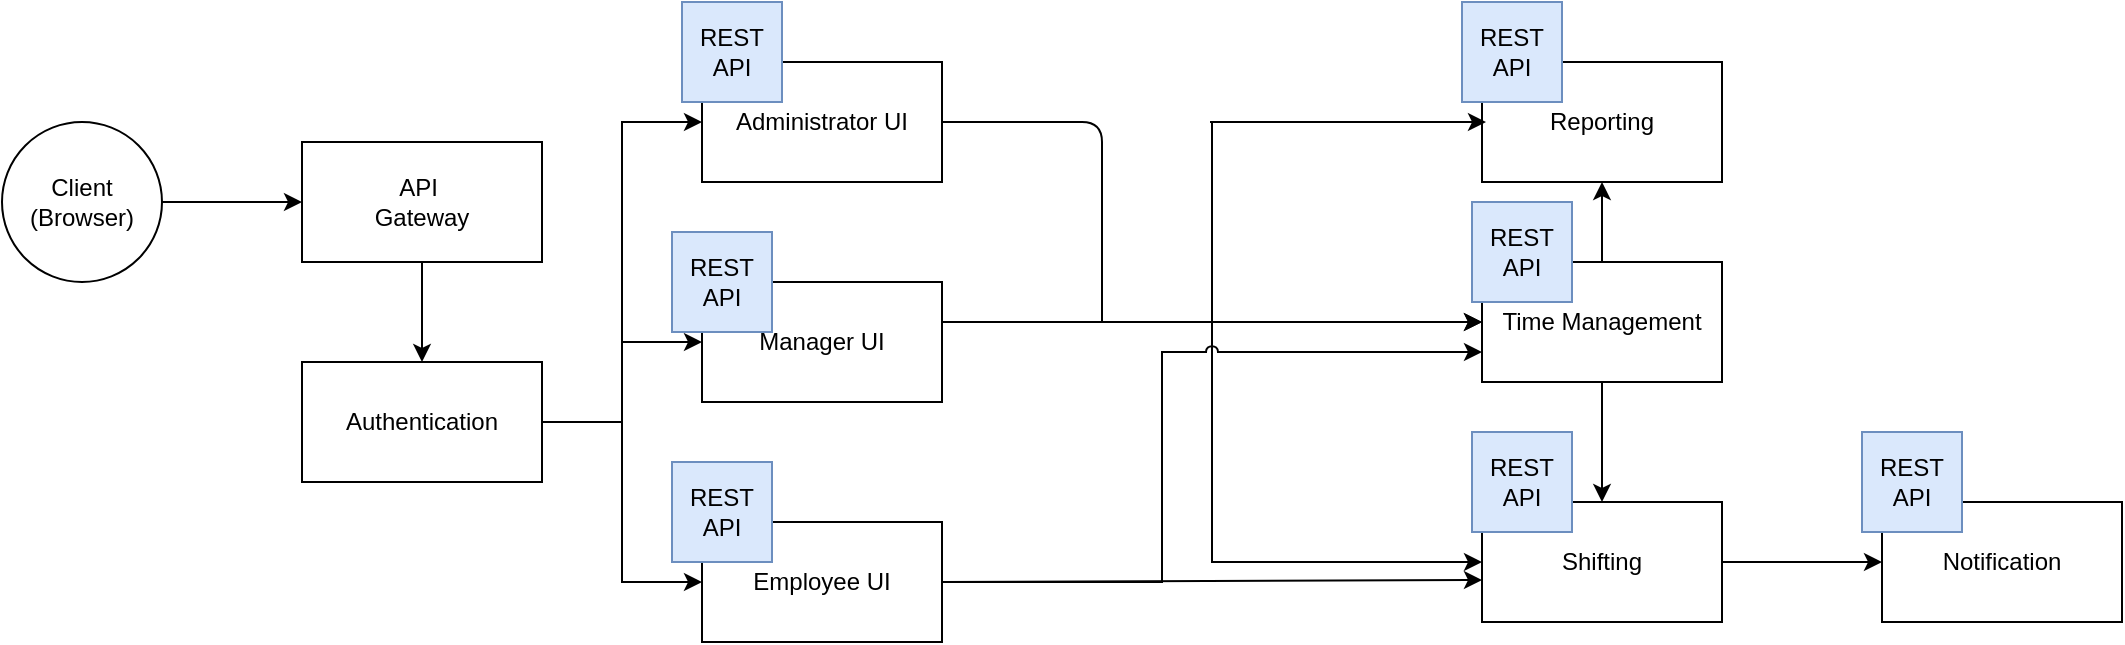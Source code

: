 <mxfile version="10.5.0" type="github"><diagram name="Page-1" id="74e2e168-ea6b-b213-b513-2b3c1d86103e"><mxGraphModel dx="1394" dy="725" grid="1" gridSize="10" guides="1" tooltips="1" connect="1" arrows="1" fold="1" page="1" pageScale="1" pageWidth="1500" pageHeight="1500" background="#ffffff" math="0" shadow="0"><root><mxCell id="0"/><mxCell id="1" parent="0"/><mxCell id="ZKj8ZdXu2YySCBbLjzlY-3" style="edgeStyle=orthogonalEdgeStyle;rounded=0;orthogonalLoop=1;jettySize=auto;html=1;entryX=0;entryY=0.5;entryDx=0;entryDy=0;" edge="1" parent="1" source="ZKj8ZdXu2YySCBbLjzlY-1" target="ZKj8ZdXu2YySCBbLjzlY-2"><mxGeometry relative="1" as="geometry"><mxPoint x="270" y="310" as="targetPoint"/><Array as="points"/></mxGeometry></mxCell><mxCell id="ZKj8ZdXu2YySCBbLjzlY-1" value="Client&lt;br&gt;(Browser)&lt;br&gt;" style="ellipse;whiteSpace=wrap;html=1;aspect=fixed;" vertex="1" parent="1"><mxGeometry x="50" y="270" width="80" height="80" as="geometry"/></mxCell><mxCell id="ZKj8ZdXu2YySCBbLjzlY-7" value="" style="edgeStyle=orthogonalEdgeStyle;rounded=0;orthogonalLoop=1;jettySize=auto;html=1;" edge="1" parent="1" source="ZKj8ZdXu2YySCBbLjzlY-2"><mxGeometry relative="1" as="geometry"><mxPoint x="260" y="390" as="targetPoint"/></mxGeometry></mxCell><mxCell id="ZKj8ZdXu2YySCBbLjzlY-2" value="API&amp;nbsp;&lt;br&gt;Gateway&lt;br&gt;" style="rounded=0;whiteSpace=wrap;html=1;" vertex="1" parent="1"><mxGeometry x="200" y="280" width="120" height="60" as="geometry"/></mxCell><mxCell id="ZKj8ZdXu2YySCBbLjzlY-11" style="edgeStyle=orthogonalEdgeStyle;rounded=0;orthogonalLoop=1;jettySize=auto;html=1;entryX=0;entryY=0.5;entryDx=0;entryDy=0;" edge="1" parent="1" source="ZKj8ZdXu2YySCBbLjzlY-8" target="ZKj8ZdXu2YySCBbLjzlY-10"><mxGeometry relative="1" as="geometry"/></mxCell><mxCell id="ZKj8ZdXu2YySCBbLjzlY-15" style="edgeStyle=orthogonalEdgeStyle;rounded=0;orthogonalLoop=1;jettySize=auto;html=1;exitX=1;exitY=0.5;exitDx=0;exitDy=0;entryX=0;entryY=0.5;entryDx=0;entryDy=0;" edge="1" parent="1" source="ZKj8ZdXu2YySCBbLjzlY-8" target="ZKj8ZdXu2YySCBbLjzlY-12"><mxGeometry relative="1" as="geometry"/></mxCell><mxCell id="ZKj8ZdXu2YySCBbLjzlY-16" style="edgeStyle=orthogonalEdgeStyle;rounded=0;orthogonalLoop=1;jettySize=auto;html=1;entryX=0;entryY=0.5;entryDx=0;entryDy=0;" edge="1" parent="1" source="ZKj8ZdXu2YySCBbLjzlY-8" target="ZKj8ZdXu2YySCBbLjzlY-13"><mxGeometry relative="1" as="geometry"/></mxCell><mxCell id="ZKj8ZdXu2YySCBbLjzlY-8" value="Authentication&lt;br&gt;" style="rounded=0;whiteSpace=wrap;html=1;" vertex="1" parent="1"><mxGeometry x="200" y="390" width="120" height="60" as="geometry"/></mxCell><mxCell id="ZKj8ZdXu2YySCBbLjzlY-22" style="edgeStyle=orthogonalEdgeStyle;rounded=0;orthogonalLoop=1;jettySize=auto;html=1;entryX=0;entryY=0.5;entryDx=0;entryDy=0;" edge="1" parent="1" target="ZKj8ZdXu2YySCBbLjzlY-17"><mxGeometry relative="1" as="geometry"><mxPoint x="655" y="270" as="sourcePoint"/><Array as="points"><mxPoint x="655" y="370"/></Array></mxGeometry></mxCell><mxCell id="ZKj8ZdXu2YySCBbLjzlY-24" style="edgeStyle=orthogonalEdgeStyle;rounded=0;orthogonalLoop=1;jettySize=auto;html=1;entryX=0;entryY=0.5;entryDx=0;entryDy=0;" edge="1" parent="1" target="ZKj8ZdXu2YySCBbLjzlY-20"><mxGeometry relative="1" as="geometry"><mxPoint x="655" y="270" as="sourcePoint"/><Array as="points"><mxPoint x="655" y="490"/></Array></mxGeometry></mxCell><mxCell id="ZKj8ZdXu2YySCBbLjzlY-10" value="Administrator UI" style="rounded=0;whiteSpace=wrap;html=1;" vertex="1" parent="1"><mxGeometry x="400" y="240" width="120" height="60" as="geometry"/></mxCell><mxCell id="ZKj8ZdXu2YySCBbLjzlY-37" style="edgeStyle=orthogonalEdgeStyle;rounded=0;jumpStyle=arc;orthogonalLoop=1;jettySize=auto;html=1;entryX=0;entryY=0.65;entryDx=0;entryDy=0;entryPerimeter=0;startArrow=none;startFill=0;endArrow=classic;endFill=1;" edge="1" parent="1" source="ZKj8ZdXu2YySCBbLjzlY-12" target="ZKj8ZdXu2YySCBbLjzlY-20"><mxGeometry relative="1" as="geometry"/></mxCell><mxCell id="ZKj8ZdXu2YySCBbLjzlY-39" style="edgeStyle=orthogonalEdgeStyle;rounded=0;jumpStyle=arc;orthogonalLoop=1;jettySize=auto;html=1;exitX=1;exitY=0.5;exitDx=0;exitDy=0;entryX=0;entryY=0.75;entryDx=0;entryDy=0;startArrow=none;startFill=0;endArrow=classic;endFill=1;" edge="1" parent="1" source="ZKj8ZdXu2YySCBbLjzlY-12" target="ZKj8ZdXu2YySCBbLjzlY-17"><mxGeometry relative="1" as="geometry"><Array as="points"><mxPoint x="630" y="500"/><mxPoint x="630" y="385"/></Array></mxGeometry></mxCell><mxCell id="ZKj8ZdXu2YySCBbLjzlY-12" value="Employee UI" style="rounded=0;whiteSpace=wrap;html=1;" vertex="1" parent="1"><mxGeometry x="400" y="470" width="120" height="60" as="geometry"/></mxCell><mxCell id="ZKj8ZdXu2YySCBbLjzlY-30" style="edgeStyle=orthogonalEdgeStyle;rounded=0;jumpStyle=none;orthogonalLoop=1;jettySize=auto;html=1;exitX=1;exitY=0.5;exitDx=0;exitDy=0;entryX=0;entryY=0.5;entryDx=0;entryDy=0;" edge="1" parent="1" source="ZKj8ZdXu2YySCBbLjzlY-13" target="ZKj8ZdXu2YySCBbLjzlY-17"><mxGeometry relative="1" as="geometry"><Array as="points"><mxPoint x="520" y="370"/></Array></mxGeometry></mxCell><mxCell id="ZKj8ZdXu2YySCBbLjzlY-13" value="Manager UI" style="rounded=0;whiteSpace=wrap;html=1;" vertex="1" parent="1"><mxGeometry x="400" y="350" width="120" height="60" as="geometry"/></mxCell><mxCell id="ZKj8ZdXu2YySCBbLjzlY-26" value="" style="edgeStyle=orthogonalEdgeStyle;rounded=0;orthogonalLoop=1;jettySize=auto;html=1;exitX=1;exitY=0.5;exitDx=0;exitDy=0;" edge="1" parent="1" source="ZKj8ZdXu2YySCBbLjzlY-20" target="ZKj8ZdXu2YySCBbLjzlY-25"><mxGeometry relative="1" as="geometry"/></mxCell><mxCell id="ZKj8ZdXu2YySCBbLjzlY-40" value="" style="edgeStyle=orthogonalEdgeStyle;rounded=0;jumpStyle=arc;orthogonalLoop=1;jettySize=auto;html=1;startArrow=none;startFill=0;endArrow=classic;endFill=1;" edge="1" parent="1" source="ZKj8ZdXu2YySCBbLjzlY-17" target="ZKj8ZdXu2YySCBbLjzlY-19"><mxGeometry relative="1" as="geometry"/></mxCell><mxCell id="ZKj8ZdXu2YySCBbLjzlY-41" value="" style="edgeStyle=orthogonalEdgeStyle;rounded=0;jumpStyle=arc;orthogonalLoop=1;jettySize=auto;html=1;startArrow=none;startFill=0;endArrow=classic;endFill=1;" edge="1" parent="1" source="ZKj8ZdXu2YySCBbLjzlY-17" target="ZKj8ZdXu2YySCBbLjzlY-20"><mxGeometry relative="1" as="geometry"/></mxCell><mxCell id="ZKj8ZdXu2YySCBbLjzlY-17" value="Time Management" style="rounded=0;whiteSpace=wrap;html=1;" vertex="1" parent="1"><mxGeometry x="790" y="340" width="120" height="60" as="geometry"/></mxCell><mxCell id="ZKj8ZdXu2YySCBbLjzlY-19" value="Reporting" style="rounded=0;whiteSpace=wrap;html=1;" vertex="1" parent="1"><mxGeometry x="790" y="240" width="120" height="60" as="geometry"/></mxCell><mxCell id="ZKj8ZdXu2YySCBbLjzlY-20" value="Shifting" style="rounded=0;whiteSpace=wrap;html=1;" vertex="1" parent="1"><mxGeometry x="790" y="460" width="120" height="60" as="geometry"/></mxCell><mxCell id="ZKj8ZdXu2YySCBbLjzlY-25" value="Notification" style="rounded=0;whiteSpace=wrap;html=1;" vertex="1" parent="1"><mxGeometry x="990" y="460" width="120" height="60" as="geometry"/></mxCell><mxCell id="ZKj8ZdXu2YySCBbLjzlY-32" value="" style="endArrow=none;html=1;entryX=1;entryY=0.5;entryDx=0;entryDy=0;" edge="1" parent="1" target="ZKj8ZdXu2YySCBbLjzlY-10"><mxGeometry width="50" height="50" relative="1" as="geometry"><mxPoint x="600" y="370" as="sourcePoint"/><mxPoint x="600" y="270" as="targetPoint"/><Array as="points"><mxPoint x="600" y="270"/></Array></mxGeometry></mxCell><mxCell id="ZKj8ZdXu2YySCBbLjzlY-33" value="" style="endArrow=none;html=1;exitX=0;exitY=0.5;exitDx=0;exitDy=0;endFill=0;startArrow=classic;startFill=1;" edge="1" parent="1"><mxGeometry width="50" height="50" relative="1" as="geometry"><mxPoint x="792" y="270" as="sourcePoint"/><mxPoint x="654" y="270" as="targetPoint"/></mxGeometry></mxCell><mxCell id="ZKj8ZdXu2YySCBbLjzlY-42" value="REST API" style="rounded=0;whiteSpace=wrap;html=1;fillColor=#dae8fc;strokeColor=#6c8ebf;" vertex="1" parent="1"><mxGeometry x="780" y="210" width="50" height="50" as="geometry"/></mxCell><mxCell id="ZKj8ZdXu2YySCBbLjzlY-43" value="REST API" style="rounded=0;whiteSpace=wrap;html=1;fillColor=#dae8fc;strokeColor=#6c8ebf;" vertex="1" parent="1"><mxGeometry x="980" y="425" width="50" height="50" as="geometry"/></mxCell><mxCell id="ZKj8ZdXu2YySCBbLjzlY-44" value="REST API" style="rounded=0;whiteSpace=wrap;html=1;fillColor=#dae8fc;strokeColor=#6c8ebf;" vertex="1" parent="1"><mxGeometry x="785" y="425" width="50" height="50" as="geometry"/></mxCell><mxCell id="ZKj8ZdXu2YySCBbLjzlY-45" value="REST API" style="rounded=0;whiteSpace=wrap;html=1;fillColor=#dae8fc;strokeColor=#6c8ebf;" vertex="1" parent="1"><mxGeometry x="785" y="310" width="50" height="50" as="geometry"/></mxCell><mxCell id="ZKj8ZdXu2YySCBbLjzlY-46" value="REST API" style="rounded=0;whiteSpace=wrap;html=1;fillColor=#dae8fc;strokeColor=#6c8ebf;" vertex="1" parent="1"><mxGeometry x="390" y="210" width="50" height="50" as="geometry"/></mxCell><mxCell id="ZKj8ZdXu2YySCBbLjzlY-48" value="REST API" style="rounded=0;whiteSpace=wrap;html=1;fillColor=#dae8fc;strokeColor=#6c8ebf;" vertex="1" parent="1"><mxGeometry x="385" y="440" width="50" height="50" as="geometry"/></mxCell><mxCell id="ZKj8ZdXu2YySCBbLjzlY-49" value="REST API" style="rounded=0;whiteSpace=wrap;html=1;fillColor=#dae8fc;strokeColor=#6c8ebf;" vertex="1" parent="1"><mxGeometry x="385" y="325" width="50" height="50" as="geometry"/></mxCell></root></mxGraphModel></diagram></mxfile>